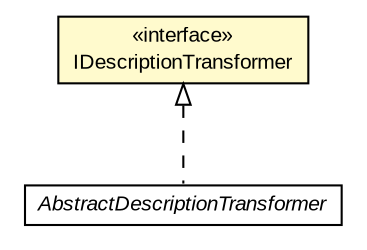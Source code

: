 #!/usr/local/bin/dot
#
# Class diagram 
# Generated by UMLGraph version R5_6-24-gf6e263 (http://www.umlgraph.org/)
#

digraph G {
	edge [fontname="arial",fontsize=10,labelfontname="arial",labelfontsize=10];
	node [fontname="arial",fontsize=10,shape=plaintext];
	nodesep=0.25;
	ranksep=0.5;
	// edu.arizona.biosemantics.semanticmarkup.markupelement.description.transform.IDescriptionTransformer
	c74896 [label=<<table title="edu.arizona.biosemantics.semanticmarkup.markupelement.description.transform.IDescriptionTransformer" border="0" cellborder="1" cellspacing="0" cellpadding="2" port="p" bgcolor="lemonChiffon" href="./IDescriptionTransformer.html">
		<tr><td><table border="0" cellspacing="0" cellpadding="1">
<tr><td align="center" balign="center"> &#171;interface&#187; </td></tr>
<tr><td align="center" balign="center"> IDescriptionTransformer </td></tr>
		</table></td></tr>
		</table>>, URL="./IDescriptionTransformer.html", fontname="arial", fontcolor="black", fontsize=10.0];
	// edu.arizona.biosemantics.semanticmarkup.markupelement.description.transform.AbstractDescriptionTransformer
	c74898 [label=<<table title="edu.arizona.biosemantics.semanticmarkup.markupelement.description.transform.AbstractDescriptionTransformer" border="0" cellborder="1" cellspacing="0" cellpadding="2" port="p" href="./AbstractDescriptionTransformer.html">
		<tr><td><table border="0" cellspacing="0" cellpadding="1">
<tr><td align="center" balign="center"><font face="arial italic"> AbstractDescriptionTransformer </font></td></tr>
		</table></td></tr>
		</table>>, URL="./AbstractDescriptionTransformer.html", fontname="arial", fontcolor="black", fontsize=10.0];
	//edu.arizona.biosemantics.semanticmarkup.markupelement.description.transform.AbstractDescriptionTransformer implements edu.arizona.biosemantics.semanticmarkup.markupelement.description.transform.IDescriptionTransformer
	c74896:p -> c74898:p [dir=back,arrowtail=empty,style=dashed];
}

